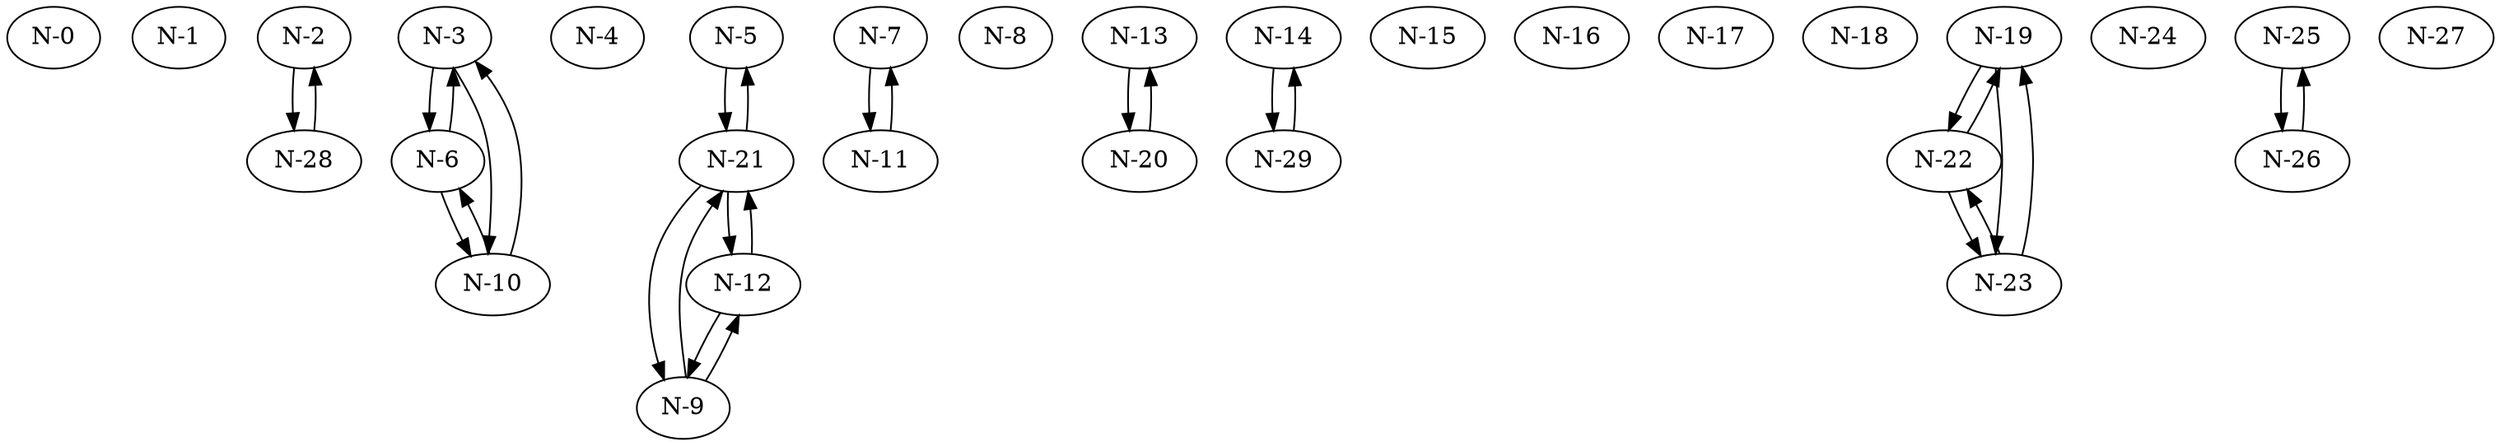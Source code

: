 digraph G {
    "N-0";
    "N-1";
    "N-2";
    "N-3";
    "N-4";
    "N-5";
    "N-6";
    "N-7";
    "N-8";
    "N-9";
    "N-10";
    "N-11";
    "N-12";
    "N-13";
    "N-14";
    "N-15";
    "N-16";
    "N-17";
    "N-18";
    "N-19";
    "N-20";
    "N-21";
    "N-22";
    "N-23";
    "N-24";
    "N-25";
    "N-26";
    "N-27";
    "N-28";
    "N-29";
    "N-2" -> "N-28";
    "N-3" -> "N-6";
    "N-3" -> "N-10";
    "N-5" -> "N-21";
    "N-6" -> "N-3";
    "N-6" -> "N-10";
    "N-7" -> "N-11";
    "N-9" -> "N-12";
    "N-9" -> "N-21";
    "N-10" -> "N-3";
    "N-10" -> "N-6";
    "N-11" -> "N-7";
    "N-12" -> "N-9";
    "N-12" -> "N-21";
    "N-13" -> "N-20";
    "N-14" -> "N-29";
    "N-19" -> "N-22";
    "N-19" -> "N-23";
    "N-20" -> "N-13";
    "N-21" -> "N-5";
    "N-21" -> "N-9";
    "N-21" -> "N-12";
    "N-22" -> "N-19";
    "N-22" -> "N-23";
    "N-23" -> "N-19";
    "N-23" -> "N-22";
    "N-25" -> "N-26";
    "N-26" -> "N-25";
    "N-28" -> "N-2";
    "N-29" -> "N-14";
}
